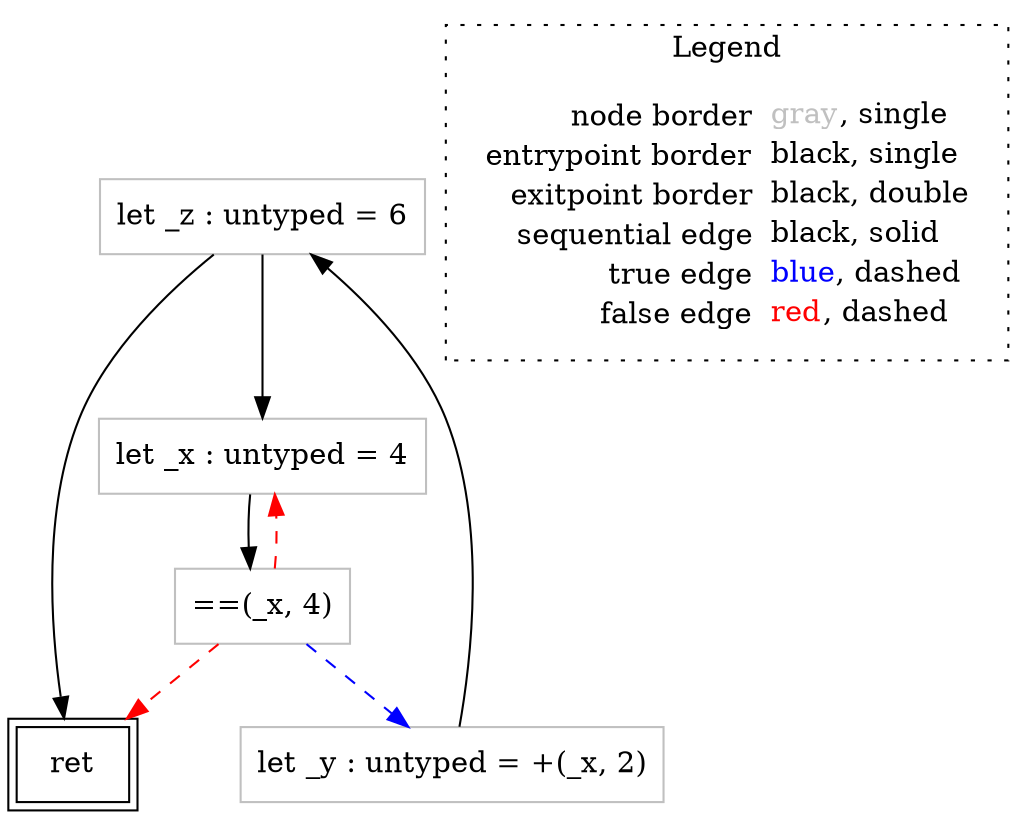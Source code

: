 digraph {
	"node0" [shape="rect",color="black",peripheries="2",label=<ret>];
	"node1" [shape="rect",color="gray",label=<let _z : untyped = 6>];
	"node2" [shape="rect",color="gray",label=<let _x : untyped = 4>];
	"node3" [shape="rect",color="gray",label=<==(_x, 4)>];
	"node4" [shape="rect",color="gray",label=<let _y : untyped = +(_x, 2)>];
	"node1" -> "node0" [color="black"];
	"node1" -> "node2" [color="black"];
	"node2" -> "node3" [color="black"];
	"node3" -> "node0" [color="red",style="dashed"];
	"node3" -> "node2" [color="red",style="dashed"];
	"node3" -> "node4" [color="blue",style="dashed"];
	"node4" -> "node1" [color="black"];
subgraph cluster_legend {
	label="Legend";
	style=dotted;
	node [shape=plaintext];
	"legend" [label=<<table border="0" cellpadding="2" cellspacing="0" cellborder="0"><tr><td align="right">node border&nbsp;</td><td align="left"><font color="gray">gray</font>, single</td></tr><tr><td align="right">entrypoint border&nbsp;</td><td align="left"><font color="black">black</font>, single</td></tr><tr><td align="right">exitpoint border&nbsp;</td><td align="left"><font color="black">black</font>, double</td></tr><tr><td align="right">sequential edge&nbsp;</td><td align="left"><font color="black">black</font>, solid</td></tr><tr><td align="right">true edge&nbsp;</td><td align="left"><font color="blue">blue</font>, dashed</td></tr><tr><td align="right">false edge&nbsp;</td><td align="left"><font color="red">red</font>, dashed</td></tr></table>>];
}

}
